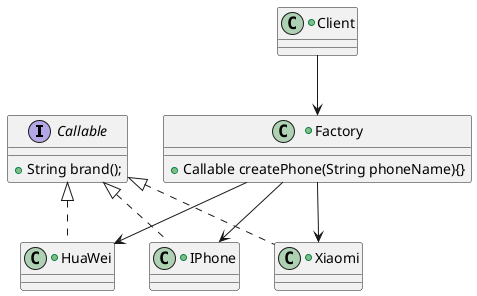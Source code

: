 @startuml
interface Callable {
    +String brand();
}
+class HuaWei implements Callable {

}
+class IPhone implements Callable {

}
+class Xiaomi implements Callable {

}
+class Factory {
    + Callable createPhone(String phoneName){}
}

+class Client{
}
Factory --> HuaWei
Factory --> IPhone
Factory --> Xiaomi
Client -->Factory
@enduml